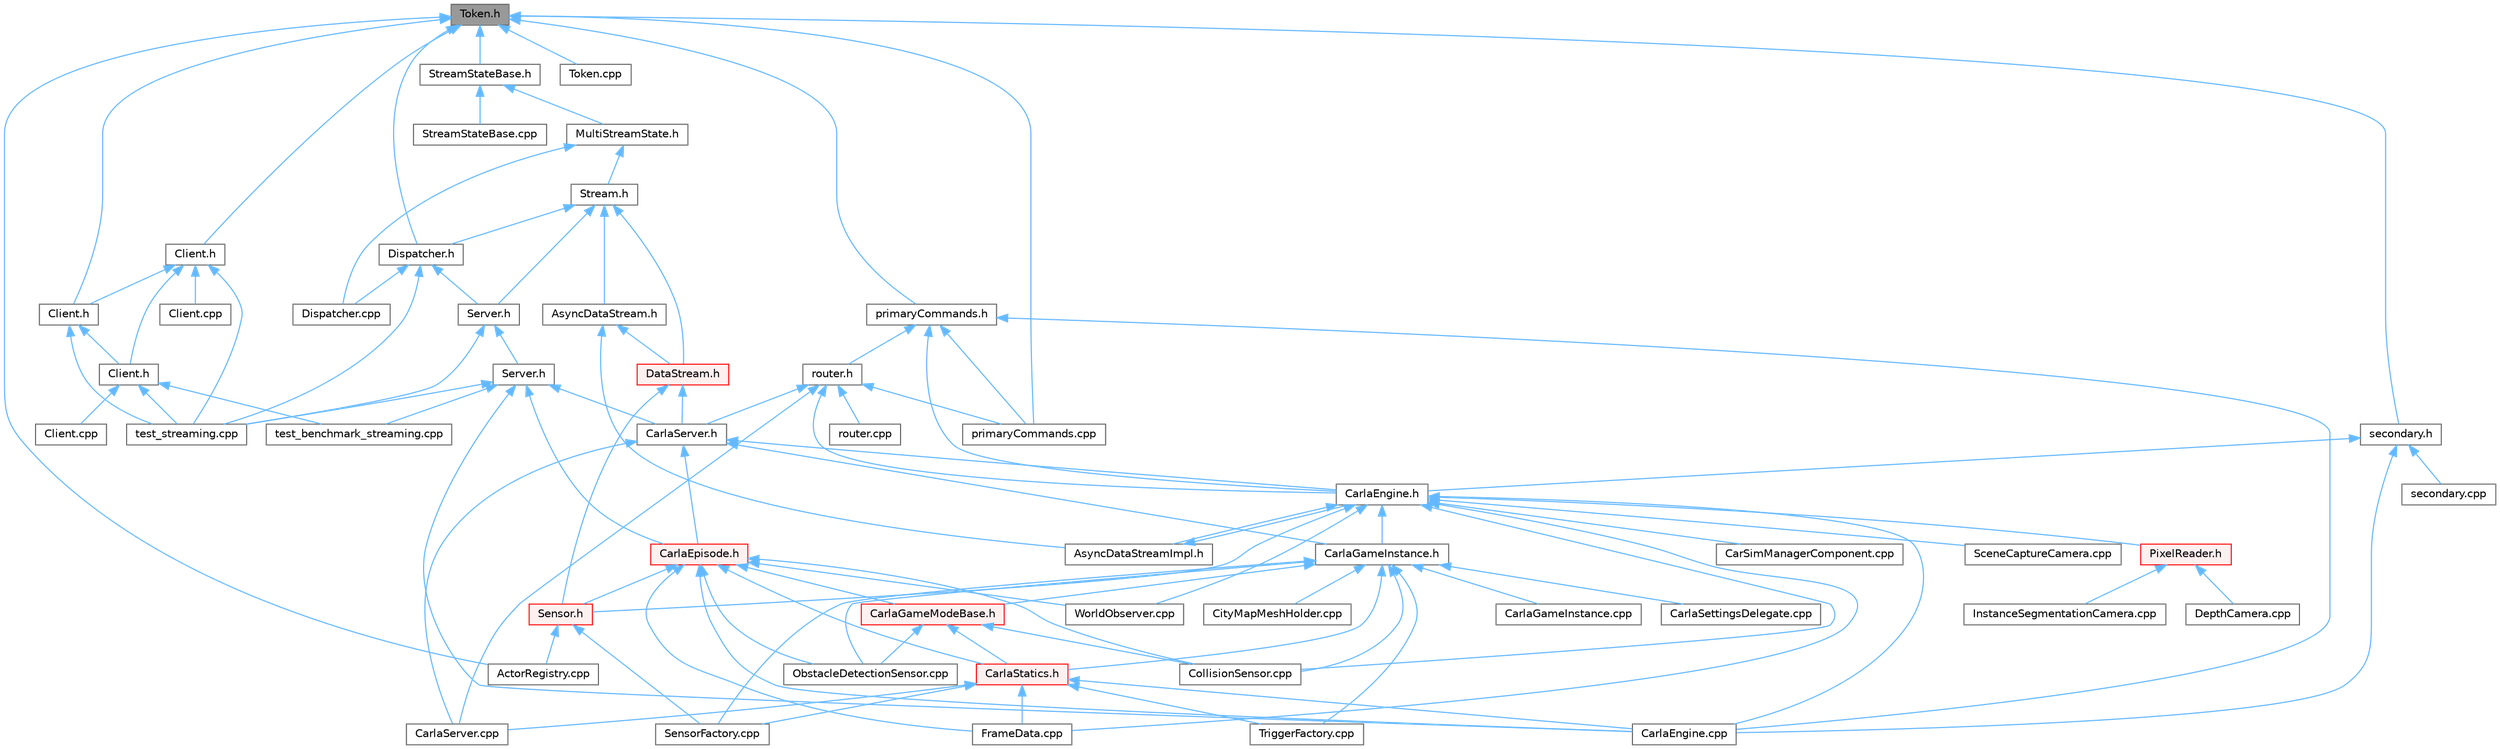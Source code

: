 digraph "Token.h"
{
 // INTERACTIVE_SVG=YES
 // LATEX_PDF_SIZE
  bgcolor="transparent";
  edge [fontname=Helvetica,fontsize=10,labelfontname=Helvetica,labelfontsize=10];
  node [fontname=Helvetica,fontsize=10,shape=box,height=0.2,width=0.4];
  Node1 [id="Node000001",label="Token.h",height=0.2,width=0.4,color="gray40", fillcolor="grey60", style="filled", fontcolor="black",tooltip=" "];
  Node1 -> Node2 [id="edge1_Node000001_Node000002",dir="back",color="steelblue1",style="solid",tooltip=" "];
  Node2 [id="Node000002",label="ActorRegistry.cpp",height=0.2,width=0.4,color="grey40", fillcolor="white", style="filled",URL="$d3/df3/ActorRegistry_8cpp.html",tooltip=" "];
  Node1 -> Node3 [id="edge2_Node000001_Node000003",dir="back",color="steelblue1",style="solid",tooltip=" "];
  Node3 [id="Node000003",label="Client.h",height=0.2,width=0.4,color="grey40", fillcolor="white", style="filled",URL="$d6/d84/streaming_2detail_2tcp_2Client_8h.html",tooltip=" "];
  Node3 -> Node4 [id="edge3_Node000003_Node000004",dir="back",color="steelblue1",style="solid",tooltip=" "];
  Node4 [id="Node000004",label="Client.cpp",height=0.2,width=0.4,color="grey40", fillcolor="white", style="filled",URL="$d0/dd1/streaming_2detail_2tcp_2Client_8cpp.html",tooltip=" "];
  Node3 -> Node5 [id="edge4_Node000003_Node000005",dir="back",color="steelblue1",style="solid",tooltip=" "];
  Node5 [id="Node000005",label="Client.h",height=0.2,width=0.4,color="grey40", fillcolor="white", style="filled",URL="$dc/d68/streaming_2Client_8h.html",tooltip=" "];
  Node5 -> Node6 [id="edge5_Node000005_Node000006",dir="back",color="steelblue1",style="solid",tooltip=" "];
  Node6 [id="Node000006",label="Client.cpp",height=0.2,width=0.4,color="grey40", fillcolor="white", style="filled",URL="$dc/d4a/client_2detail_2Client_8cpp.html",tooltip=" "];
  Node5 -> Node7 [id="edge6_Node000005_Node000007",dir="back",color="steelblue1",style="solid",tooltip=" "];
  Node7 [id="Node000007",label="test_benchmark_streaming.cpp",height=0.2,width=0.4,color="grey40", fillcolor="white", style="filled",URL="$db/dc1/test__benchmark__streaming_8cpp.html",tooltip=" "];
  Node5 -> Node8 [id="edge7_Node000005_Node000008",dir="back",color="steelblue1",style="solid",tooltip=" "];
  Node8 [id="Node000008",label="test_streaming.cpp",height=0.2,width=0.4,color="grey40", fillcolor="white", style="filled",URL="$d3/d36/test__streaming_8cpp.html",tooltip=" "];
  Node3 -> Node9 [id="edge8_Node000003_Node000009",dir="back",color="steelblue1",style="solid",tooltip=" "];
  Node9 [id="Node000009",label="Client.h",height=0.2,width=0.4,color="grey40", fillcolor="white", style="filled",URL="$df/d38/streaming_2low__level_2Client_8h.html",tooltip=" "];
  Node9 -> Node5 [id="edge9_Node000009_Node000005",dir="back",color="steelblue1",style="solid",tooltip=" "];
  Node9 -> Node8 [id="edge10_Node000009_Node000008",dir="back",color="steelblue1",style="solid",tooltip=" "];
  Node3 -> Node8 [id="edge11_Node000003_Node000008",dir="back",color="steelblue1",style="solid",tooltip=" "];
  Node1 -> Node9 [id="edge12_Node000001_Node000009",dir="back",color="steelblue1",style="solid",tooltip=" "];
  Node1 -> Node10 [id="edge13_Node000001_Node000010",dir="back",color="steelblue1",style="solid",tooltip=" "];
  Node10 [id="Node000010",label="Dispatcher.h",height=0.2,width=0.4,color="grey40", fillcolor="white", style="filled",URL="$d7/d33/Dispatcher_8h.html",tooltip=" "];
  Node10 -> Node11 [id="edge14_Node000010_Node000011",dir="back",color="steelblue1",style="solid",tooltip=" "];
  Node11 [id="Node000011",label="Dispatcher.cpp",height=0.2,width=0.4,color="grey40", fillcolor="white", style="filled",URL="$db/dd1/Dispatcher_8cpp.html",tooltip=" "];
  Node10 -> Node12 [id="edge15_Node000010_Node000012",dir="back",color="steelblue1",style="solid",tooltip=" "];
  Node12 [id="Node000012",label="Server.h",height=0.2,width=0.4,color="grey40", fillcolor="white", style="filled",URL="$de/d03/streaming_2low__level_2Server_8h.html",tooltip=" "];
  Node12 -> Node13 [id="edge16_Node000012_Node000013",dir="back",color="steelblue1",style="solid",tooltip=" "];
  Node13 [id="Node000013",label="Server.h",height=0.2,width=0.4,color="grey40", fillcolor="white", style="filled",URL="$d8/df6/streaming_2Server_8h.html",tooltip=" "];
  Node13 -> Node14 [id="edge17_Node000013_Node000014",dir="back",color="steelblue1",style="solid",tooltip=" "];
  Node14 [id="Node000014",label="CarlaEngine.cpp",height=0.2,width=0.4,color="grey40", fillcolor="white", style="filled",URL="$d6/da1/CarlaEngine_8cpp.html",tooltip=" "];
  Node13 -> Node15 [id="edge18_Node000013_Node000015",dir="back",color="steelblue1",style="solid",tooltip=" "];
  Node15 [id="Node000015",label="CarlaEpisode.h",height=0.2,width=0.4,color="red", fillcolor="#FFF0F0", style="filled",URL="$de/db8/CarlaEpisode_8h.html",tooltip=" "];
  Node15 -> Node14 [id="edge19_Node000015_Node000014",dir="back",color="steelblue1",style="solid",tooltip=" "];
  Node15 -> Node18 [id="edge20_Node000015_Node000018",dir="back",color="steelblue1",style="solid",tooltip=" "];
  Node18 [id="Node000018",label="CarlaGameModeBase.h",height=0.2,width=0.4,color="red", fillcolor="#FFF0F0", style="filled",URL="$d3/d49/CarlaGameModeBase_8h.html",tooltip=" "];
  Node18 -> Node20 [id="edge21_Node000018_Node000020",dir="back",color="steelblue1",style="solid",tooltip=" "];
  Node20 [id="Node000020",label="CarlaStatics.h",height=0.2,width=0.4,color="red", fillcolor="#FFF0F0", style="filled",URL="$d9/dc8/CarlaStatics_8h.html",tooltip=" "];
  Node20 -> Node14 [id="edge22_Node000020_Node000014",dir="back",color="steelblue1",style="solid",tooltip=" "];
  Node20 -> Node25 [id="edge23_Node000020_Node000025",dir="back",color="steelblue1",style="solid",tooltip=" "];
  Node25 [id="Node000025",label="CarlaServer.cpp",height=0.2,width=0.4,color="grey40", fillcolor="white", style="filled",URL="$db/d6c/CarlaServer_8cpp.html",tooltip=" "];
  Node20 -> Node30 [id="edge24_Node000020_Node000030",dir="back",color="steelblue1",style="solid",tooltip=" "];
  Node30 [id="Node000030",label="FrameData.cpp",height=0.2,width=0.4,color="grey40", fillcolor="white", style="filled",URL="$df/d8a/FrameData_8cpp.html",tooltip=" "];
  Node20 -> Node38 [id="edge25_Node000020_Node000038",dir="back",color="steelblue1",style="solid",tooltip=" "];
  Node38 [id="Node000038",label="SensorFactory.cpp",height=0.2,width=0.4,color="grey40", fillcolor="white", style="filled",URL="$d0/dde/SensorFactory_8cpp.html",tooltip=" "];
  Node20 -> Node45 [id="edge26_Node000020_Node000045",dir="back",color="steelblue1",style="solid",tooltip=" "];
  Node45 [id="Node000045",label="TriggerFactory.cpp",height=0.2,width=0.4,color="grey40", fillcolor="white", style="filled",URL="$d3/da1/TriggerFactory_8cpp.html",tooltip=" "];
  Node18 -> Node48 [id="edge27_Node000018_Node000048",dir="back",color="steelblue1",style="solid",tooltip=" "];
  Node48 [id="Node000048",label="CollisionSensor.cpp",height=0.2,width=0.4,color="grey40", fillcolor="white", style="filled",URL="$da/df0/CollisionSensor_8cpp.html",tooltip=" "];
  Node18 -> Node49 [id="edge28_Node000018_Node000049",dir="back",color="steelblue1",style="solid",tooltip=" "];
  Node49 [id="Node000049",label="ObstacleDetectionSensor.cpp",height=0.2,width=0.4,color="grey40", fillcolor="white", style="filled",URL="$d2/d70/ObstacleDetectionSensor_8cpp.html",tooltip=" "];
  Node15 -> Node20 [id="edge29_Node000015_Node000020",dir="back",color="steelblue1",style="solid",tooltip=" "];
  Node15 -> Node48 [id="edge30_Node000015_Node000048",dir="back",color="steelblue1",style="solid",tooltip=" "];
  Node15 -> Node30 [id="edge31_Node000015_Node000030",dir="back",color="steelblue1",style="solid",tooltip=" "];
  Node15 -> Node49 [id="edge32_Node000015_Node000049",dir="back",color="steelblue1",style="solid",tooltip=" "];
  Node15 -> Node56 [id="edge33_Node000015_Node000056",dir="back",color="steelblue1",style="solid",tooltip=" "];
  Node56 [id="Node000056",label="Sensor.h",height=0.2,width=0.4,color="red", fillcolor="#FFF0F0", style="filled",URL="$d7/d7d/Unreal_2CarlaUE4_2Plugins_2Carla_2Source_2Carla_2Sensor_2Sensor_8h.html",tooltip=" "];
  Node56 -> Node2 [id="edge34_Node000056_Node000002",dir="back",color="steelblue1",style="solid",tooltip=" "];
  Node56 -> Node38 [id="edge35_Node000056_Node000038",dir="back",color="steelblue1",style="solid",tooltip=" "];
  Node15 -> Node103 [id="edge36_Node000015_Node000103",dir="back",color="steelblue1",style="solid",tooltip=" "];
  Node103 [id="Node000103",label="WorldObserver.cpp",height=0.2,width=0.4,color="grey40", fillcolor="white", style="filled",URL="$d9/de7/WorldObserver_8cpp.html",tooltip=" "];
  Node13 -> Node104 [id="edge37_Node000013_Node000104",dir="back",color="steelblue1",style="solid",tooltip=" "];
  Node104 [id="Node000104",label="CarlaServer.h",height=0.2,width=0.4,color="grey40", fillcolor="white", style="filled",URL="$d0/d35/CarlaServer_8h.html",tooltip=" "];
  Node104 -> Node105 [id="edge38_Node000104_Node000105",dir="back",color="steelblue1",style="solid",tooltip=" "];
  Node105 [id="Node000105",label="CarlaEngine.h",height=0.2,width=0.4,color="grey40", fillcolor="white", style="filled",URL="$d0/d11/CarlaEngine_8h.html",tooltip=" "];
  Node105 -> Node106 [id="edge39_Node000105_Node000106",dir="back",color="steelblue1",style="solid",tooltip=" "];
  Node106 [id="Node000106",label="AsyncDataStreamImpl.h",height=0.2,width=0.4,color="grey40", fillcolor="white", style="filled",URL="$d0/d17/AsyncDataStreamImpl_8h.html",tooltip=" "];
  Node106 -> Node105 [id="edge40_Node000106_Node000105",dir="back",color="steelblue1",style="solid",tooltip=" "];
  Node105 -> Node107 [id="edge41_Node000105_Node000107",dir="back",color="steelblue1",style="solid",tooltip=" "];
  Node107 [id="Node000107",label="CarSimManagerComponent.cpp",height=0.2,width=0.4,color="grey40", fillcolor="white", style="filled",URL="$d2/d56/CarSimManagerComponent_8cpp.html",tooltip=" "];
  Node105 -> Node14 [id="edge42_Node000105_Node000014",dir="back",color="steelblue1",style="solid",tooltip=" "];
  Node105 -> Node108 [id="edge43_Node000105_Node000108",dir="back",color="steelblue1",style="solid",tooltip=" "];
  Node108 [id="Node000108",label="CarlaGameInstance.h",height=0.2,width=0.4,color="grey40", fillcolor="white", style="filled",URL="$d2/dba/CarlaGameInstance_8h.html",tooltip=" "];
  Node108 -> Node109 [id="edge44_Node000108_Node000109",dir="back",color="steelblue1",style="solid",tooltip=" "];
  Node109 [id="Node000109",label="CarlaGameInstance.cpp",height=0.2,width=0.4,color="grey40", fillcolor="white", style="filled",URL="$d0/d19/CarlaGameInstance_8cpp.html",tooltip=" "];
  Node108 -> Node18 [id="edge45_Node000108_Node000018",dir="back",color="steelblue1",style="solid",tooltip=" "];
  Node108 -> Node110 [id="edge46_Node000108_Node000110",dir="back",color="steelblue1",style="solid",tooltip=" "];
  Node110 [id="Node000110",label="CarlaSettingsDelegate.cpp",height=0.2,width=0.4,color="grey40", fillcolor="white", style="filled",URL="$d1/d4c/CarlaSettingsDelegate_8cpp.html",tooltip=" "];
  Node108 -> Node20 [id="edge47_Node000108_Node000020",dir="back",color="steelblue1",style="solid",tooltip=" "];
  Node108 -> Node111 [id="edge48_Node000108_Node000111",dir="back",color="steelblue1",style="solid",tooltip=" "];
  Node111 [id="Node000111",label="CityMapMeshHolder.cpp",height=0.2,width=0.4,color="grey40", fillcolor="white", style="filled",URL="$d6/ddf/CityMapMeshHolder_8cpp.html",tooltip=" "];
  Node108 -> Node48 [id="edge49_Node000108_Node000048",dir="back",color="steelblue1",style="solid",tooltip=" "];
  Node108 -> Node49 [id="edge50_Node000108_Node000049",dir="back",color="steelblue1",style="solid",tooltip=" "];
  Node108 -> Node38 [id="edge51_Node000108_Node000038",dir="back",color="steelblue1",style="solid",tooltip=" "];
  Node108 -> Node45 [id="edge52_Node000108_Node000045",dir="back",color="steelblue1",style="solid",tooltip=" "];
  Node105 -> Node48 [id="edge53_Node000105_Node000048",dir="back",color="steelblue1",style="solid",tooltip=" "];
  Node105 -> Node30 [id="edge54_Node000105_Node000030",dir="back",color="steelblue1",style="solid",tooltip=" "];
  Node105 -> Node112 [id="edge55_Node000105_Node000112",dir="back",color="steelblue1",style="solid",tooltip=" "];
  Node112 [id="Node000112",label="PixelReader.h",height=0.2,width=0.4,color="red", fillcolor="#FFF0F0", style="filled",URL="$df/d2e/PixelReader_8h.html",tooltip=" "];
  Node112 -> Node67 [id="edge56_Node000112_Node000067",dir="back",color="steelblue1",style="solid",tooltip=" "];
  Node67 [id="Node000067",label="DepthCamera.cpp",height=0.2,width=0.4,color="grey40", fillcolor="white", style="filled",URL="$d7/d0e/DepthCamera_8cpp.html",tooltip=" "];
  Node112 -> Node69 [id="edge57_Node000112_Node000069",dir="back",color="steelblue1",style="solid",tooltip=" "];
  Node69 [id="Node000069",label="InstanceSegmentationCamera.cpp",height=0.2,width=0.4,color="grey40", fillcolor="white", style="filled",URL="$d6/dcd/InstanceSegmentationCamera_8cpp.html",tooltip=" "];
  Node105 -> Node79 [id="edge58_Node000105_Node000079",dir="back",color="steelblue1",style="solid",tooltip=" "];
  Node79 [id="Node000079",label="SceneCaptureCamera.cpp",height=0.2,width=0.4,color="grey40", fillcolor="white", style="filled",URL="$d1/dec/SceneCaptureCamera_8cpp.html",tooltip=" "];
  Node105 -> Node56 [id="edge59_Node000105_Node000056",dir="back",color="steelblue1",style="solid",tooltip=" "];
  Node105 -> Node103 [id="edge60_Node000105_Node000103",dir="back",color="steelblue1",style="solid",tooltip=" "];
  Node104 -> Node15 [id="edge61_Node000104_Node000015",dir="back",color="steelblue1",style="solid",tooltip=" "];
  Node104 -> Node108 [id="edge62_Node000104_Node000108",dir="back",color="steelblue1",style="solid",tooltip=" "];
  Node104 -> Node25 [id="edge63_Node000104_Node000025",dir="back",color="steelblue1",style="solid",tooltip=" "];
  Node13 -> Node7 [id="edge64_Node000013_Node000007",dir="back",color="steelblue1",style="solid",tooltip=" "];
  Node13 -> Node8 [id="edge65_Node000013_Node000008",dir="back",color="steelblue1",style="solid",tooltip=" "];
  Node12 -> Node8 [id="edge66_Node000012_Node000008",dir="back",color="steelblue1",style="solid",tooltip=" "];
  Node10 -> Node8 [id="edge67_Node000010_Node000008",dir="back",color="steelblue1",style="solid",tooltip=" "];
  Node1 -> Node115 [id="edge68_Node000001_Node000115",dir="back",color="steelblue1",style="solid",tooltip=" "];
  Node115 [id="Node000115",label="StreamStateBase.h",height=0.2,width=0.4,color="grey40", fillcolor="white", style="filled",URL="$de/d69/StreamStateBase_8h.html",tooltip=" "];
  Node115 -> Node116 [id="edge69_Node000115_Node000116",dir="back",color="steelblue1",style="solid",tooltip=" "];
  Node116 [id="Node000116",label="MultiStreamState.h",height=0.2,width=0.4,color="grey40", fillcolor="white", style="filled",URL="$df/dc5/MultiStreamState_8h.html",tooltip=" "];
  Node116 -> Node11 [id="edge70_Node000116_Node000011",dir="back",color="steelblue1",style="solid",tooltip=" "];
  Node116 -> Node117 [id="edge71_Node000116_Node000117",dir="back",color="steelblue1",style="solid",tooltip=" "];
  Node117 [id="Node000117",label="Stream.h",height=0.2,width=0.4,color="grey40", fillcolor="white", style="filled",URL="$de/dd1/Stream_8h.html",tooltip=" "];
  Node117 -> Node118 [id="edge72_Node000117_Node000118",dir="back",color="steelblue1",style="solid",tooltip=" "];
  Node118 [id="Node000118",label="AsyncDataStream.h",height=0.2,width=0.4,color="grey40", fillcolor="white", style="filled",URL="$d9/d4d/AsyncDataStream_8h.html",tooltip=" "];
  Node118 -> Node106 [id="edge73_Node000118_Node000106",dir="back",color="steelblue1",style="solid",tooltip=" "];
  Node118 -> Node119 [id="edge74_Node000118_Node000119",dir="back",color="steelblue1",style="solid",tooltip=" "];
  Node119 [id="Node000119",label="DataStream.h",height=0.2,width=0.4,color="red", fillcolor="#FFF0F0", style="filled",URL="$da/dd9/DataStream_8h.html",tooltip=" "];
  Node119 -> Node104 [id="edge75_Node000119_Node000104",dir="back",color="steelblue1",style="solid",tooltip=" "];
  Node119 -> Node56 [id="edge76_Node000119_Node000056",dir="back",color="steelblue1",style="solid",tooltip=" "];
  Node117 -> Node119 [id="edge77_Node000117_Node000119",dir="back",color="steelblue1",style="solid",tooltip=" "];
  Node117 -> Node10 [id="edge78_Node000117_Node000010",dir="back",color="steelblue1",style="solid",tooltip=" "];
  Node117 -> Node12 [id="edge79_Node000117_Node000012",dir="back",color="steelblue1",style="solid",tooltip=" "];
  Node115 -> Node135 [id="edge80_Node000115_Node000135",dir="back",color="steelblue1",style="solid",tooltip=" "];
  Node135 [id="Node000135",label="StreamStateBase.cpp",height=0.2,width=0.4,color="grey40", fillcolor="white", style="filled",URL="$dc/d98/StreamStateBase_8cpp.html",tooltip=" "];
  Node1 -> Node136 [id="edge81_Node000001_Node000136",dir="back",color="steelblue1",style="solid",tooltip=" "];
  Node136 [id="Node000136",label="Token.cpp",height=0.2,width=0.4,color="grey40", fillcolor="white", style="filled",URL="$d1/dd0/Token_8cpp.html",tooltip=" "];
  Node1 -> Node137 [id="edge82_Node000001_Node000137",dir="back",color="steelblue1",style="solid",tooltip=" "];
  Node137 [id="Node000137",label="primaryCommands.cpp",height=0.2,width=0.4,color="grey40", fillcolor="white", style="filled",URL="$d6/da8/primaryCommands_8cpp.html",tooltip=" "];
  Node1 -> Node138 [id="edge83_Node000001_Node000138",dir="back",color="steelblue1",style="solid",tooltip=" "];
  Node138 [id="Node000138",label="primaryCommands.h",height=0.2,width=0.4,color="grey40", fillcolor="white", style="filled",URL="$dd/dbf/primaryCommands_8h.html",tooltip=" "];
  Node138 -> Node14 [id="edge84_Node000138_Node000014",dir="back",color="steelblue1",style="solid",tooltip=" "];
  Node138 -> Node105 [id="edge85_Node000138_Node000105",dir="back",color="steelblue1",style="solid",tooltip=" "];
  Node138 -> Node137 [id="edge86_Node000138_Node000137",dir="back",color="steelblue1",style="solid",tooltip=" "];
  Node138 -> Node139 [id="edge87_Node000138_Node000139",dir="back",color="steelblue1",style="solid",tooltip=" "];
  Node139 [id="Node000139",label="router.h",height=0.2,width=0.4,color="grey40", fillcolor="white", style="filled",URL="$da/db7/router_8h.html",tooltip=" "];
  Node139 -> Node105 [id="edge88_Node000139_Node000105",dir="back",color="steelblue1",style="solid",tooltip=" "];
  Node139 -> Node25 [id="edge89_Node000139_Node000025",dir="back",color="steelblue1",style="solid",tooltip=" "];
  Node139 -> Node104 [id="edge90_Node000139_Node000104",dir="back",color="steelblue1",style="solid",tooltip=" "];
  Node139 -> Node137 [id="edge91_Node000139_Node000137",dir="back",color="steelblue1",style="solid",tooltip=" "];
  Node139 -> Node140 [id="edge92_Node000139_Node000140",dir="back",color="steelblue1",style="solid",tooltip=" "];
  Node140 [id="Node000140",label="router.cpp",height=0.2,width=0.4,color="grey40", fillcolor="white", style="filled",URL="$d9/da3/router_8cpp.html",tooltip=" "];
  Node1 -> Node141 [id="edge93_Node000001_Node000141",dir="back",color="steelblue1",style="solid",tooltip=" "];
  Node141 [id="Node000141",label="secondary.h",height=0.2,width=0.4,color="grey40", fillcolor="white", style="filled",URL="$de/df9/secondary_8h.html",tooltip=" "];
  Node141 -> Node14 [id="edge94_Node000141_Node000014",dir="back",color="steelblue1",style="solid",tooltip=" "];
  Node141 -> Node105 [id="edge95_Node000141_Node000105",dir="back",color="steelblue1",style="solid",tooltip=" "];
  Node141 -> Node142 [id="edge96_Node000141_Node000142",dir="back",color="steelblue1",style="solid",tooltip=" "];
  Node142 [id="Node000142",label="secondary.cpp",height=0.2,width=0.4,color="grey40", fillcolor="white", style="filled",URL="$de/d48/secondary_8cpp.html",tooltip=" "];
}
